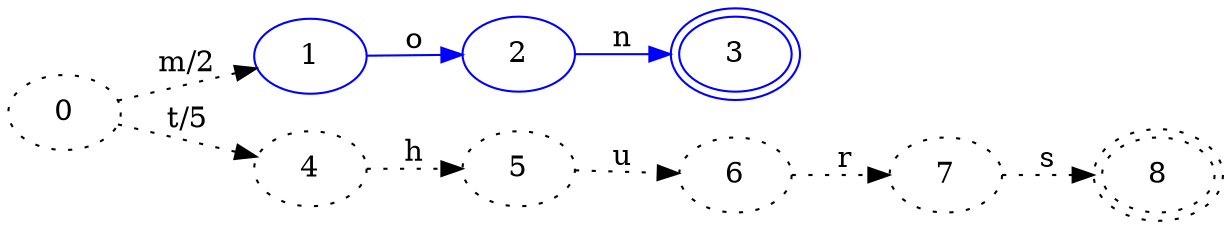 digraph automaton {
  labelloc="l";
  labeljust="l";
  rankdir="LR";

  0 -> 1 [label="m/2",style="dotted"];
  1 -> 2 [label="o",color="blue"];
  2 -> 3 [label="n",color="blue"];
  3 [peripheries=2];

  0 -> 4 [label="t/5",style="dotted"];
  4 -> 5 [label="h",style="dotted"];
  5 -> 6 [label="u",style="dotted"];
  6 -> 7 [label="r",style="dotted"];
  7 -> 8 [label="s",style="dotted"];
  8 [peripheries=2];

  1,2,3 [color="blue"];
  0,4,5,6,7,8 [style="dotted"];
}
